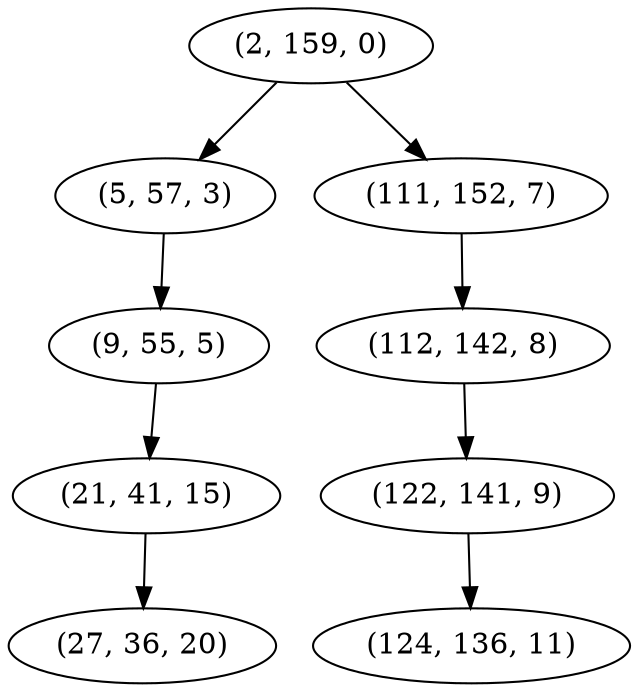 digraph tree {
    "(2, 159, 0)";
    "(5, 57, 3)";
    "(9, 55, 5)";
    "(21, 41, 15)";
    "(27, 36, 20)";
    "(111, 152, 7)";
    "(112, 142, 8)";
    "(122, 141, 9)";
    "(124, 136, 11)";
    "(2, 159, 0)" -> "(5, 57, 3)";
    "(2, 159, 0)" -> "(111, 152, 7)";
    "(5, 57, 3)" -> "(9, 55, 5)";
    "(9, 55, 5)" -> "(21, 41, 15)";
    "(21, 41, 15)" -> "(27, 36, 20)";
    "(111, 152, 7)" -> "(112, 142, 8)";
    "(112, 142, 8)" -> "(122, 141, 9)";
    "(122, 141, 9)" -> "(124, 136, 11)";
}
